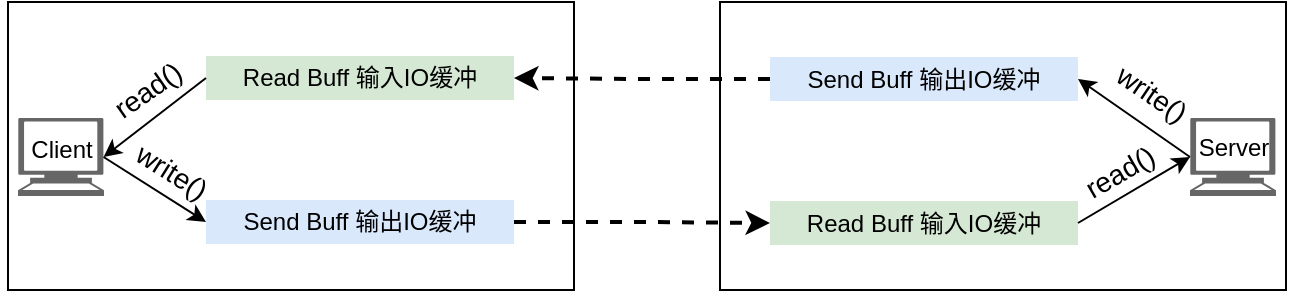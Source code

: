 <mxfile version="21.6.8" type="device">
  <diagram name="第 1 页" id="BIyjA2fLq8Yo9Tbi_-qa">
    <mxGraphModel dx="1916" dy="837" grid="0" gridSize="10" guides="1" tooltips="1" connect="1" arrows="1" fold="1" page="0" pageScale="1" pageWidth="827" pageHeight="1169" math="0" shadow="0">
      <root>
        <mxCell id="0" />
        <mxCell id="1" parent="0" />
        <mxCell id="T-ZeRysaWNQRTQg92Dk9-15" value="" style="rounded=0;whiteSpace=wrap;html=1;" vertex="1" parent="1">
          <mxGeometry x="323" y="190" width="283" height="144" as="geometry" />
        </mxCell>
        <mxCell id="T-ZeRysaWNQRTQg92Dk9-1" value="" style="rounded=0;whiteSpace=wrap;html=1;" vertex="1" parent="1">
          <mxGeometry x="-33" y="190" width="283" height="144" as="geometry" />
        </mxCell>
        <mxCell id="T-ZeRysaWNQRTQg92Dk9-2" value="Read Buff 输入IO缓冲" style="rounded=0;whiteSpace=wrap;html=1;fillColor=#d5e8d4;strokeColor=none;" vertex="1" parent="1">
          <mxGeometry x="66" y="217" width="154" height="22" as="geometry" />
        </mxCell>
        <mxCell id="T-ZeRysaWNQRTQg92Dk9-38" style="edgeStyle=orthogonalEdgeStyle;rounded=0;orthogonalLoop=1;jettySize=auto;html=1;entryX=0;entryY=0.5;entryDx=0;entryDy=0;strokeWidth=2;dashed=1;" edge="1" parent="1" source="T-ZeRysaWNQRTQg92Dk9-3" target="T-ZeRysaWNQRTQg92Dk9-17">
          <mxGeometry relative="1" as="geometry" />
        </mxCell>
        <mxCell id="T-ZeRysaWNQRTQg92Dk9-3" value="Send Buff 输出IO缓冲" style="rounded=0;whiteSpace=wrap;html=1;fillColor=#dae8fc;strokeColor=none;" vertex="1" parent="1">
          <mxGeometry x="66" y="289" width="154" height="22" as="geometry" />
        </mxCell>
        <mxCell id="T-ZeRysaWNQRTQg92Dk9-5" value="" style="shape=mxgraph.signs.tech.computer;html=1;pointerEvents=1;fillColor=#666666;strokeColor=none;verticalLabelPosition=bottom;verticalAlign=top;align=center;" vertex="1" parent="1">
          <mxGeometry x="-28" y="248" width="43" height="39" as="geometry" />
        </mxCell>
        <mxCell id="T-ZeRysaWNQRTQg92Dk9-9" value="" style="endArrow=none;html=1;rounded=0;entryX=0;entryY=0.5;entryDx=0;entryDy=0;exitX=0.995;exitY=0.5;exitDx=0;exitDy=0;exitPerimeter=0;endFill=0;startArrow=classic;startFill=1;" edge="1" parent="1" source="T-ZeRysaWNQRTQg92Dk9-5" target="T-ZeRysaWNQRTQg92Dk9-2">
          <mxGeometry width="50" height="50" relative="1" as="geometry">
            <mxPoint x="8" y="467" as="sourcePoint" />
            <mxPoint x="58" y="417" as="targetPoint" />
          </mxGeometry>
        </mxCell>
        <mxCell id="T-ZeRysaWNQRTQg92Dk9-10" value="" style="endArrow=classic;html=1;rounded=0;entryX=0;entryY=0.5;entryDx=0;entryDy=0;exitX=0.995;exitY=0.5;exitDx=0;exitDy=0;exitPerimeter=0;endFill=1;" edge="1" parent="1" source="T-ZeRysaWNQRTQg92Dk9-5" target="T-ZeRysaWNQRTQg92Dk9-3">
          <mxGeometry width="50" height="50" relative="1" as="geometry">
            <mxPoint x="24" y="275" as="sourcePoint" />
            <mxPoint x="73" y="238" as="targetPoint" />
          </mxGeometry>
        </mxCell>
        <mxCell id="T-ZeRysaWNQRTQg92Dk9-11" value="&lt;font style=&quot;font-size: 14px;&quot;&gt;read()&lt;/font&gt;" style="text;html=1;strokeColor=none;fillColor=none;align=center;verticalAlign=middle;whiteSpace=wrap;rounded=0;rotation=-34.9;" vertex="1" parent="1">
          <mxGeometry x="7" y="219" width="60" height="30" as="geometry" />
        </mxCell>
        <mxCell id="T-ZeRysaWNQRTQg92Dk9-12" value="&lt;font style=&quot;font-size: 14px;&quot;&gt;write()&lt;/font&gt;" style="text;html=1;strokeColor=none;fillColor=none;align=center;verticalAlign=middle;whiteSpace=wrap;rounded=0;rotation=32;" vertex="1" parent="1">
          <mxGeometry x="19" y="260" width="60" height="30" as="geometry" />
        </mxCell>
        <mxCell id="T-ZeRysaWNQRTQg92Dk9-39" style="edgeStyle=orthogonalEdgeStyle;rounded=0;orthogonalLoop=1;jettySize=auto;html=1;entryX=1;entryY=0.5;entryDx=0;entryDy=0;dashed=1;strokeWidth=2;" edge="1" parent="1" source="T-ZeRysaWNQRTQg92Dk9-16" target="T-ZeRysaWNQRTQg92Dk9-2">
          <mxGeometry relative="1" as="geometry" />
        </mxCell>
        <mxCell id="T-ZeRysaWNQRTQg92Dk9-16" value="Send Buff 输出IO缓冲" style="rounded=0;whiteSpace=wrap;html=1;fillColor=#dae8fc;strokeColor=none;" vertex="1" parent="1">
          <mxGeometry x="348" y="217.5" width="154" height="22" as="geometry" />
        </mxCell>
        <mxCell id="T-ZeRysaWNQRTQg92Dk9-17" value="Read Buff 输入IO缓冲" style="rounded=0;whiteSpace=wrap;html=1;fillColor=#d5e8d4;strokeColor=none;" vertex="1" parent="1">
          <mxGeometry x="348" y="289.5" width="154" height="22" as="geometry" />
        </mxCell>
        <mxCell id="T-ZeRysaWNQRTQg92Dk9-18" value="" style="shape=mxgraph.signs.tech.computer;html=1;pointerEvents=1;fillColor=#666666;strokeColor=none;verticalLabelPosition=bottom;verticalAlign=top;align=center;" vertex="1" parent="1">
          <mxGeometry x="558" y="248" width="43" height="39" as="geometry" />
        </mxCell>
        <mxCell id="T-ZeRysaWNQRTQg92Dk9-19" value="" style="endArrow=classic;html=1;rounded=0;entryX=1;entryY=0.5;entryDx=0;entryDy=0;exitX=0;exitY=0.5;exitDx=0;exitDy=0;exitPerimeter=0;endFill=1;startArrow=none;startFill=0;" edge="1" parent="1" source="T-ZeRysaWNQRTQg92Dk9-18" target="T-ZeRysaWNQRTQg92Dk9-16">
          <mxGeometry width="50" height="50" relative="1" as="geometry">
            <mxPoint x="364" y="467" as="sourcePoint" />
            <mxPoint x="414" y="417" as="targetPoint" />
          </mxGeometry>
        </mxCell>
        <mxCell id="T-ZeRysaWNQRTQg92Dk9-20" value="" style="endArrow=none;html=1;rounded=0;entryX=1;entryY=0.5;entryDx=0;entryDy=0;exitX=0;exitY=0.5;exitDx=0;exitDy=0;exitPerimeter=0;endFill=0;startArrow=classic;startFill=1;" edge="1" parent="1" source="T-ZeRysaWNQRTQg92Dk9-18" target="T-ZeRysaWNQRTQg92Dk9-17">
          <mxGeometry width="50" height="50" relative="1" as="geometry">
            <mxPoint x="380" y="275" as="sourcePoint" />
            <mxPoint x="429" y="238" as="targetPoint" />
          </mxGeometry>
        </mxCell>
        <mxCell id="T-ZeRysaWNQRTQg92Dk9-31" value="&lt;font style=&quot;font-size: 14px;&quot;&gt;write()&lt;/font&gt;" style="text;html=1;strokeColor=none;fillColor=none;align=center;verticalAlign=middle;whiteSpace=wrap;rounded=0;rotation=34;" vertex="1" parent="1">
          <mxGeometry x="509" y="221" width="60" height="30" as="geometry" />
        </mxCell>
        <mxCell id="T-ZeRysaWNQRTQg92Dk9-36" value="&lt;font style=&quot;font-size: 14px;&quot;&gt;read()&lt;/font&gt;" style="text;html=1;strokeColor=none;fillColor=none;align=center;verticalAlign=middle;whiteSpace=wrap;rounded=0;rotation=-30;" vertex="1" parent="1">
          <mxGeometry x="493" y="260" width="60" height="30" as="geometry" />
        </mxCell>
        <mxCell id="T-ZeRysaWNQRTQg92Dk9-40" value="Client" style="text;html=1;strokeColor=none;fillColor=none;align=center;verticalAlign=middle;whiteSpace=wrap;rounded=0;" vertex="1" parent="1">
          <mxGeometry x="-36.5" y="249" width="60" height="30" as="geometry" />
        </mxCell>
        <mxCell id="T-ZeRysaWNQRTQg92Dk9-41" value="Server" style="text;html=1;strokeColor=none;fillColor=none;align=center;verticalAlign=middle;whiteSpace=wrap;rounded=0;" vertex="1" parent="1">
          <mxGeometry x="549.5" y="248" width="60" height="30" as="geometry" />
        </mxCell>
      </root>
    </mxGraphModel>
  </diagram>
</mxfile>
